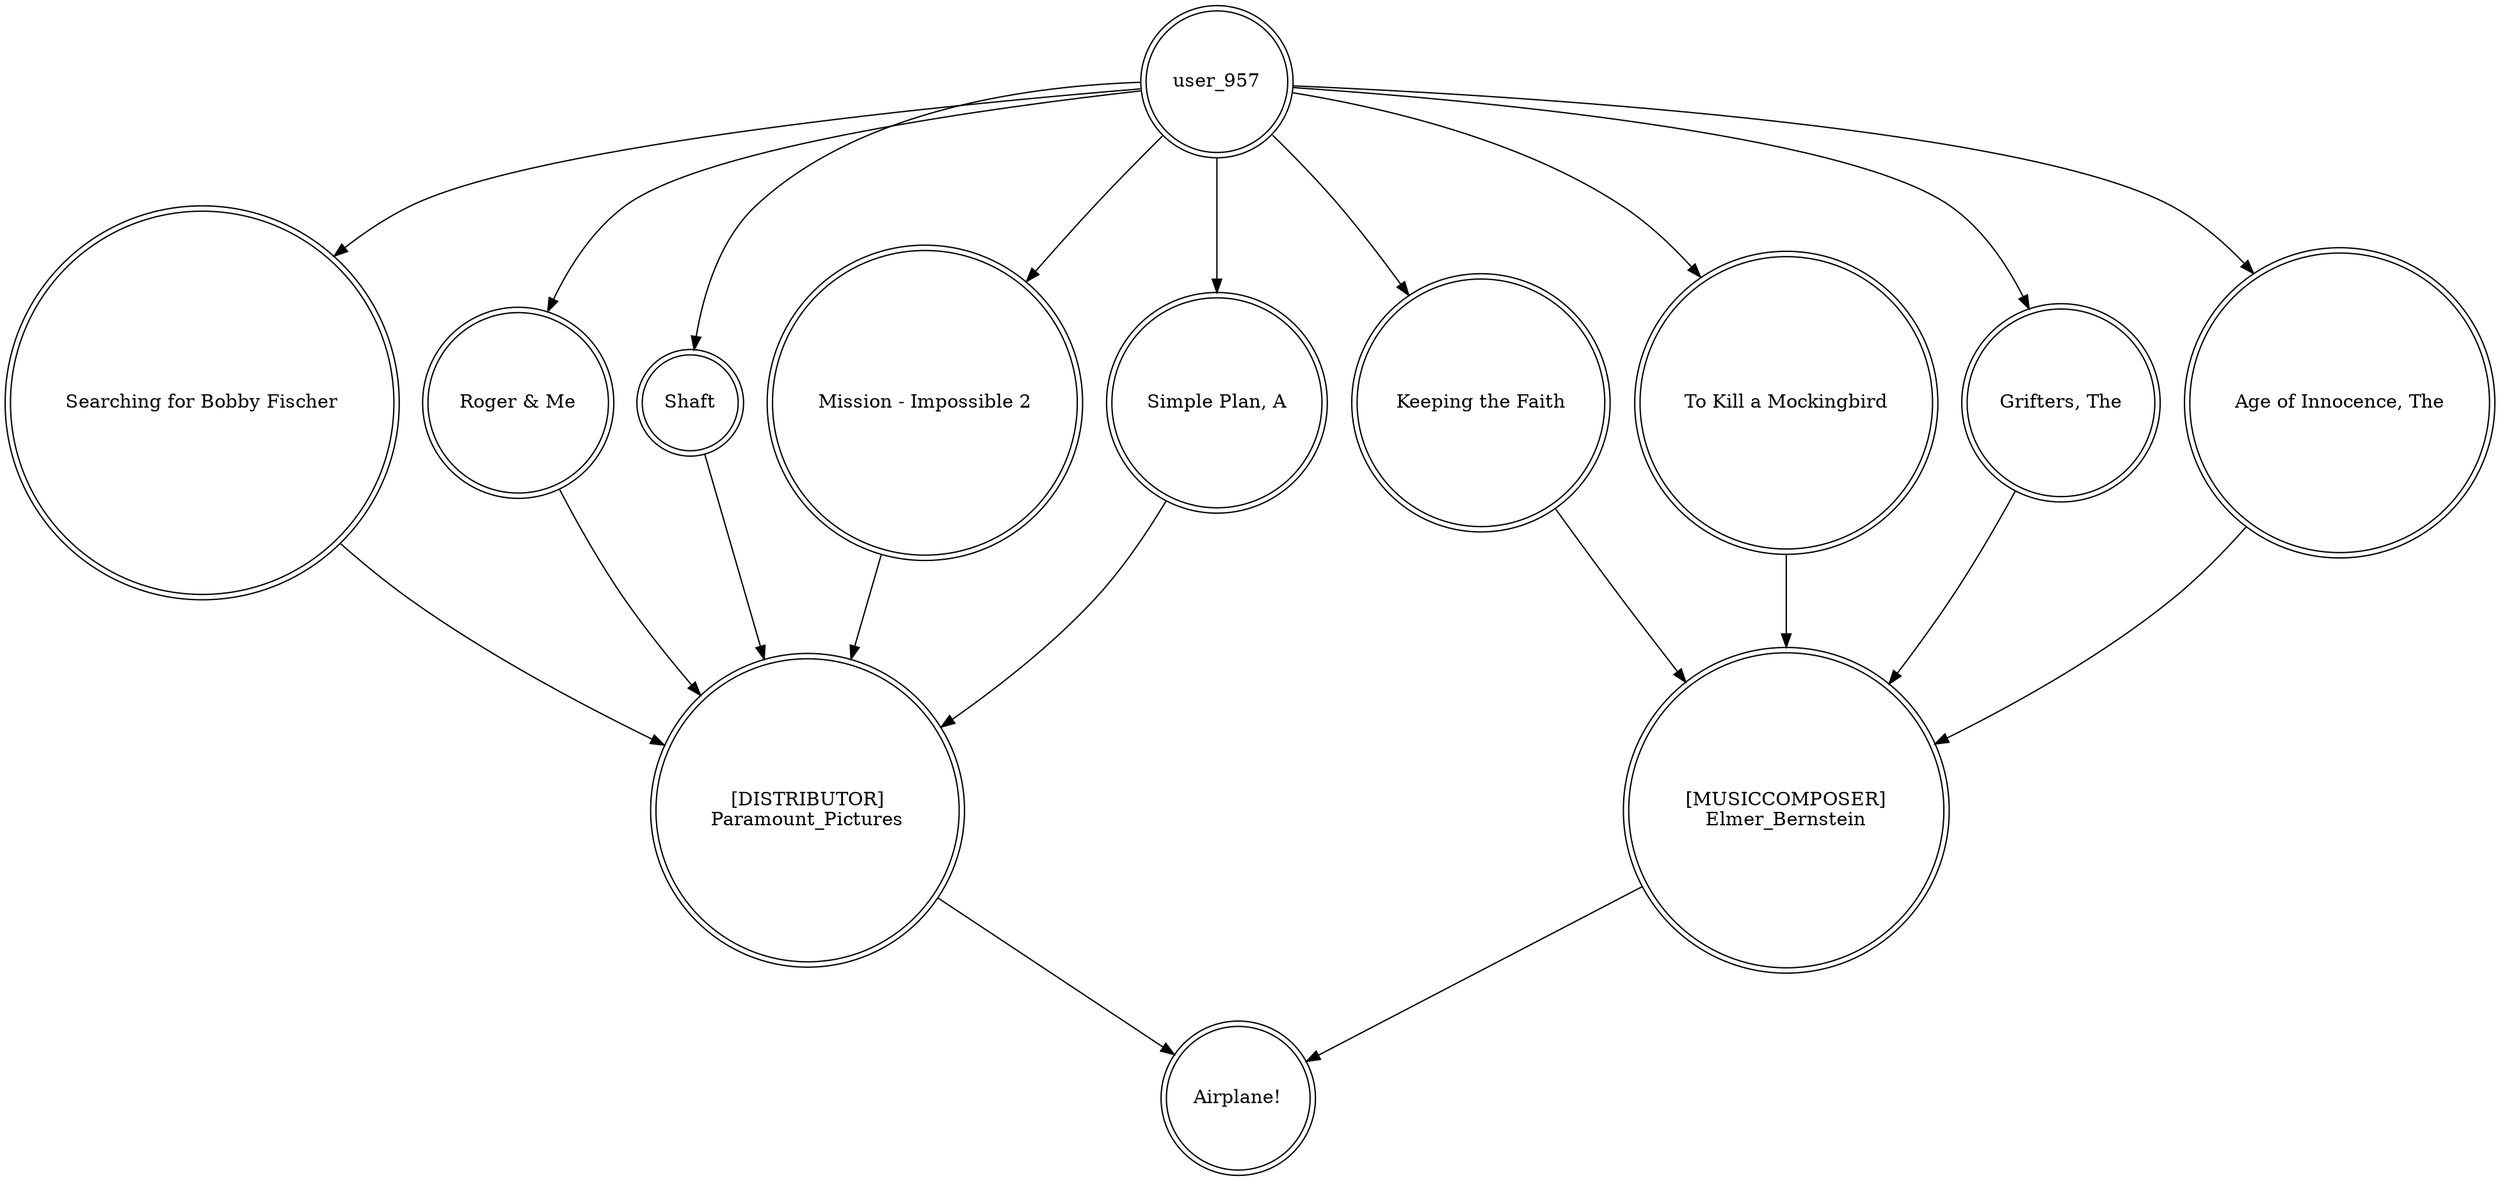 digraph finite_state_machine {
	node [shape=doublecircle]
	"Searching for Bobby Fischer" -> "[DISTRIBUTOR]
Paramount_Pictures"
	"Roger & Me" -> "[DISTRIBUTOR]
Paramount_Pictures"
	"Keeping the Faith" -> "[MUSICCOMPOSER]
Elmer_Bernstein"
	user_957 -> "To Kill a Mockingbird"
	user_957 -> "Roger & Me"
	user_957 -> "Grifters, The"
	"Grifters, The" -> "[MUSICCOMPOSER]
Elmer_Bernstein"
	user_957 -> Shaft
	user_957 -> "Searching for Bobby Fischer"
	"To Kill a Mockingbird" -> "[MUSICCOMPOSER]
Elmer_Bernstein"
	"[DISTRIBUTOR]
Paramount_Pictures" -> "Airplane!"
	user_957 -> "Mission - Impossible 2"
	Shaft -> "[DISTRIBUTOR]
Paramount_Pictures"
	user_957 -> "Simple Plan, A"
	user_957 -> "Age of Innocence, The"
	"Age of Innocence, The" -> "[MUSICCOMPOSER]
Elmer_Bernstein"
	user_957 -> "Keeping the Faith"
	"[MUSICCOMPOSER]
Elmer_Bernstein" -> "Airplane!"
	"Mission - Impossible 2" -> "[DISTRIBUTOR]
Paramount_Pictures"
	"Simple Plan, A" -> "[DISTRIBUTOR]
Paramount_Pictures"
}
